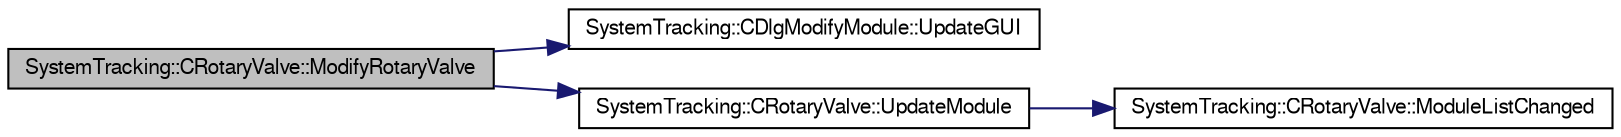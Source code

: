 digraph G
{
  edge [fontname="FreeSans",fontsize="10",labelfontname="FreeSans",labelfontsize="10"];
  node [fontname="FreeSans",fontsize="10",shape=record];
  rankdir="LR";
  Node1 [label="SystemTracking::CRotaryValve::ModifyRotaryValve",height=0.2,width=0.4,color="black", fillcolor="grey75", style="filled" fontcolor="black"];
  Node1 -> Node2 [color="midnightblue",fontsize="10",style="solid",fontname="FreeSans"];
  Node2 [label="SystemTracking::CDlgModifyModule::UpdateGUI",height=0.2,width=0.4,color="black", fillcolor="white", style="filled",URL="$classSystemTracking_1_1CDlgModifyModule.html#a1eeaeb07d2892f6dbb54da0fe6e4cc6b",tooltip="Slot for updating the GUI."];
  Node1 -> Node3 [color="midnightblue",fontsize="10",style="solid",fontname="FreeSans"];
  Node3 [label="SystemTracking::CRotaryValve::UpdateModule",height=0.2,width=0.4,color="black", fillcolor="white", style="filled",URL="$classSystemTracking_1_1CRotaryValve.html#aa1c1096efaa4e1d3180575a37d9b1b15",tooltip="slot for update module."];
  Node3 -> Node4 [color="midnightblue",fontsize="10",style="solid",fontname="FreeSans"];
  Node4 [label="SystemTracking::CRotaryValve::ModuleListChanged",height=0.2,width=0.4,color="black", fillcolor="white", style="filled",URL="$classSystemTracking_1_1CRotaryValve.html#a3af5a488ca2cfbc567fd403e74c27da4",tooltip="signal for module list changed."];
}
